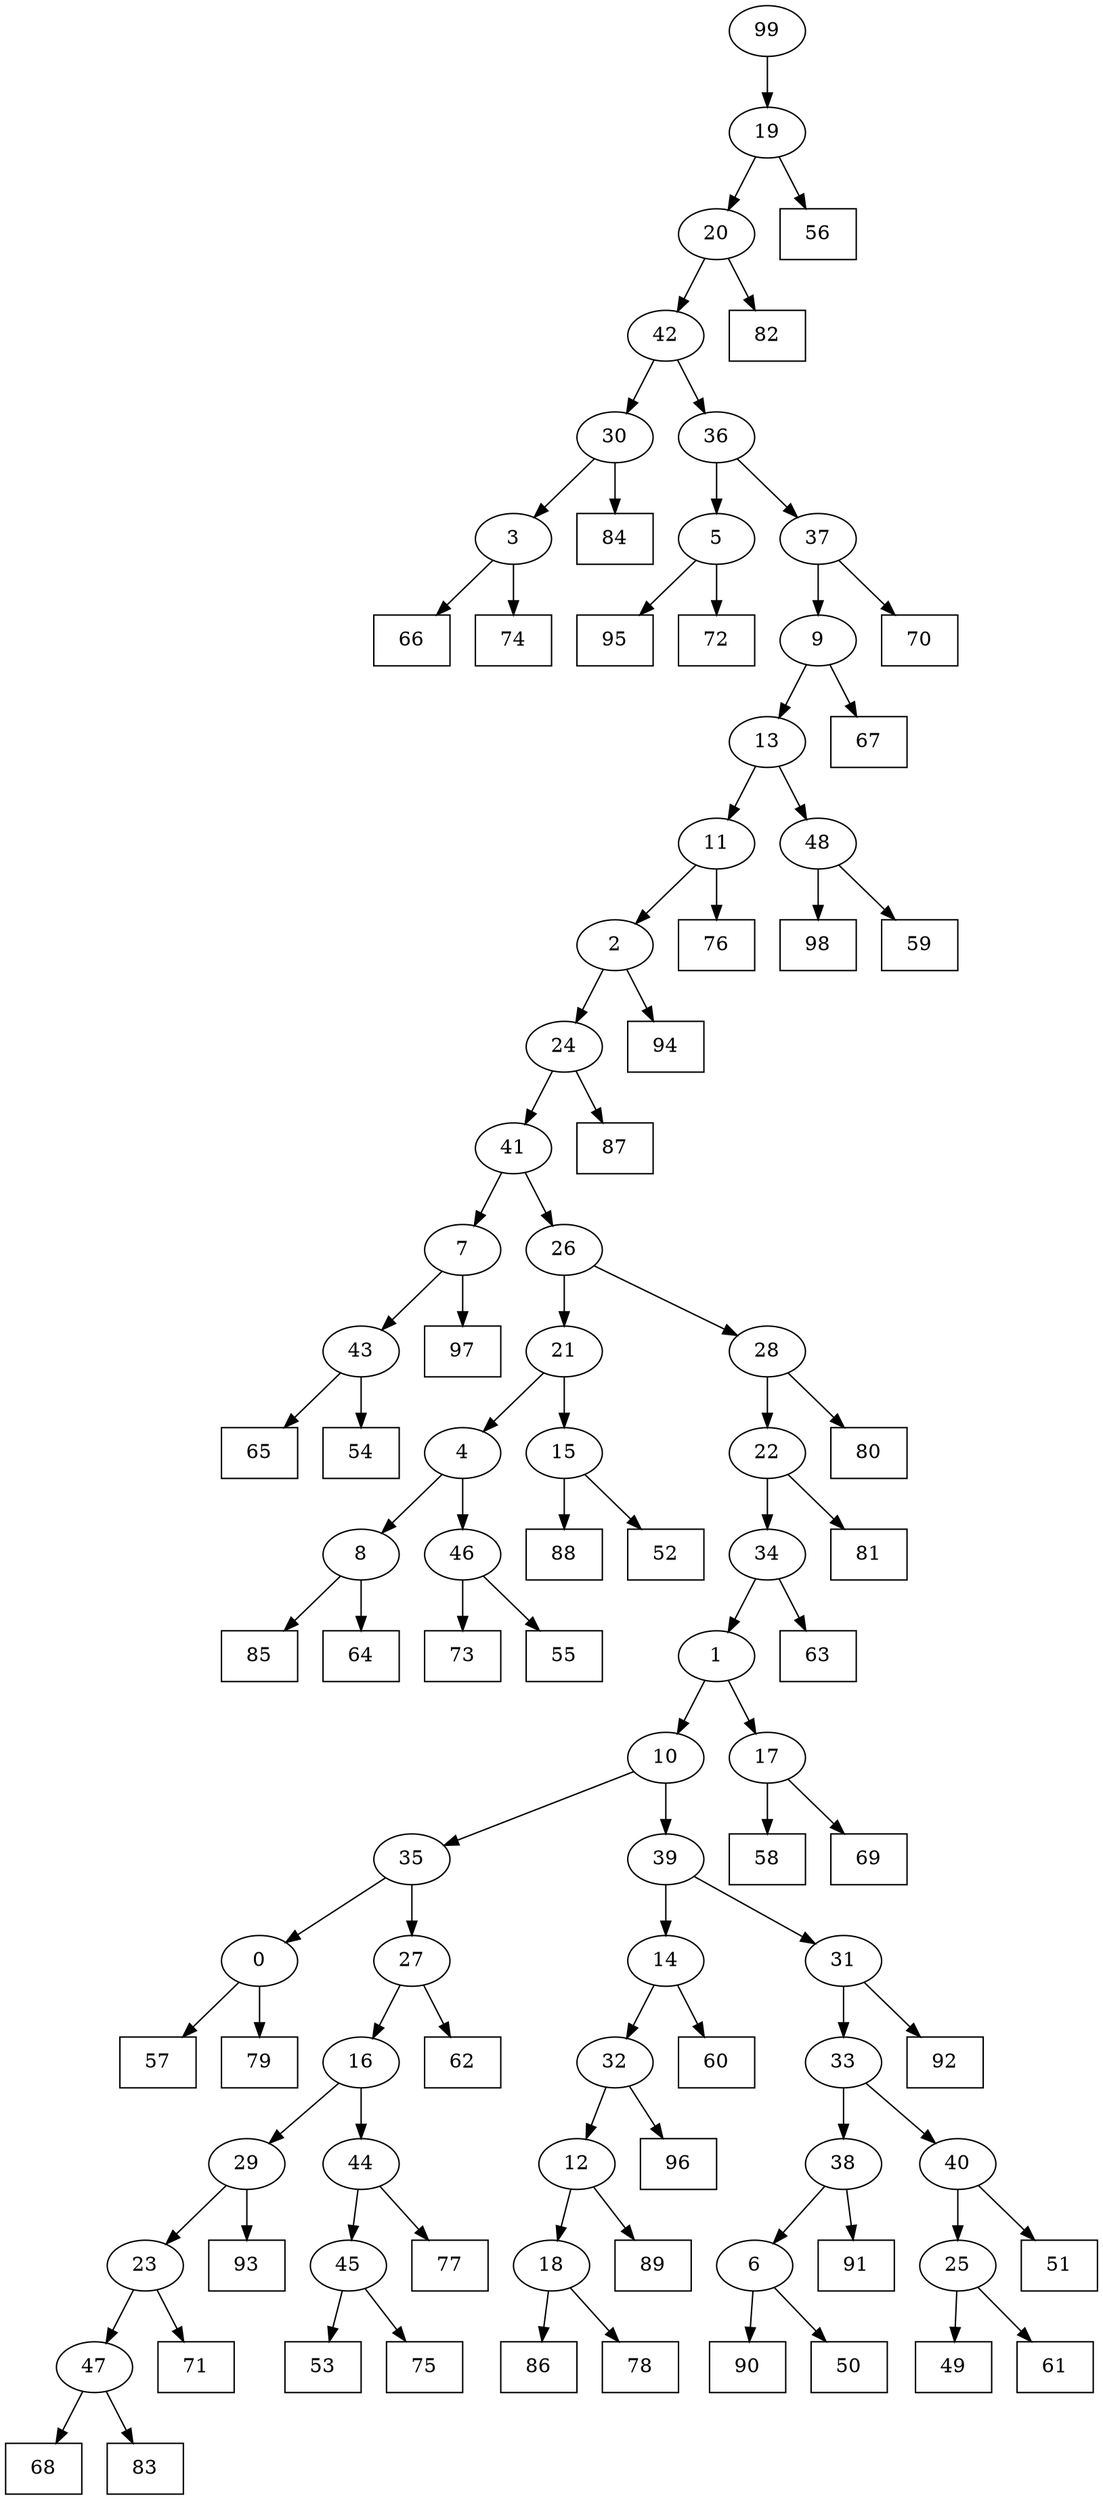 digraph G {
0[label="0"];
1[label="1"];
2[label="2"];
3[label="3"];
4[label="4"];
5[label="5"];
6[label="6"];
7[label="7"];
8[label="8"];
9[label="9"];
10[label="10"];
11[label="11"];
12[label="12"];
13[label="13"];
14[label="14"];
15[label="15"];
16[label="16"];
17[label="17"];
18[label="18"];
19[label="19"];
20[label="20"];
21[label="21"];
22[label="22"];
23[label="23"];
24[label="24"];
25[label="25"];
26[label="26"];
27[label="27"];
28[label="28"];
29[label="29"];
30[label="30"];
31[label="31"];
32[label="32"];
33[label="33"];
34[label="34"];
35[label="35"];
36[label="36"];
37[label="37"];
38[label="38"];
39[label="39"];
40[label="40"];
41[label="41"];
42[label="42"];
43[label="43"];
44[label="44"];
45[label="45"];
46[label="46"];
47[label="47"];
48[label="48"];
49[shape=box,label="49"];
50[shape=box,label="68"];
51[shape=box,label="97"];
52[shape=box,label="56"];
53[shape=box,label="96"];
54[shape=box,label="61"];
55[shape=box,label="53"];
56[shape=box,label="98"];
57[shape=box,label="65"];
58[shape=box,label="60"];
59[shape=box,label="84"];
60[shape=box,label="66"];
61[shape=box,label="75"];
62[shape=box,label="88"];
63[shape=box,label="57"];
64[shape=box,label="71"];
65[shape=box,label="85"];
66[shape=box,label="52"];
67[shape=box,label="64"];
68[shape=box,label="80"];
69[shape=box,label="51"];
70[shape=box,label="95"];
71[shape=box,label="76"];
72[shape=box,label="86"];
73[shape=box,label="54"];
74[shape=box,label="81"];
75[shape=box,label="79"];
76[shape=box,label="93"];
77[shape=box,label="73"];
78[shape=box,label="89"];
79[shape=box,label="59"];
80[shape=box,label="58"];
81[shape=box,label="69"];
82[shape=box,label="83"];
83[shape=box,label="87"];
84[shape=box,label="63"];
85[shape=box,label="67"];
86[shape=box,label="82"];
87[shape=box,label="90"];
88[shape=box,label="78"];
89[shape=box,label="70"];
90[shape=box,label="50"];
91[shape=box,label="91"];
92[shape=box,label="74"];
93[shape=box,label="55"];
94[shape=box,label="94"];
95[shape=box,label="77"];
96[shape=box,label="62"];
97[shape=box,label="92"];
98[shape=box,label="72"];
99[label="99"];
31->97 ;
25->54 ;
30->59 ;
45->61 ;
3->60 ;
20->86 ;
8->65 ;
23->64 ;
37->9 ;
26->21 ;
29->23 ;
9->85 ;
42->30 ;
40->69 ;
30->3 ;
3->92 ;
35->27 ;
39->14 ;
22->34 ;
34->84 ;
16->44 ;
44->95 ;
28->68 ;
14->32 ;
1->10 ;
6->87 ;
32->53 ;
46->93 ;
4->46 ;
23->47 ;
47->50 ;
11->2 ;
5->70 ;
19->20 ;
21->4 ;
34->1 ;
5->98 ;
29->76 ;
32->12 ;
22->74 ;
18->88 ;
45->55 ;
48->56 ;
15->66 ;
8->67 ;
43->57 ;
9->13 ;
99->19 ;
19->52 ;
27->96 ;
41->7 ;
0->75 ;
2->24 ;
24->41 ;
14->58 ;
17->80 ;
46->77 ;
7->51 ;
33->38 ;
37->89 ;
1->17 ;
17->81 ;
20->42 ;
41->26 ;
21->15 ;
15->62 ;
4->8 ;
38->6 ;
6->90 ;
24->83 ;
39->31 ;
31->33 ;
10->39 ;
36->5 ;
2->94 ;
10->35 ;
35->0 ;
36->37 ;
42->36 ;
26->28 ;
28->22 ;
44->45 ;
25->49 ;
13->11 ;
11->71 ;
0->63 ;
38->91 ;
27->16 ;
16->29 ;
47->82 ;
48->79 ;
13->48 ;
7->43 ;
43->73 ;
12->18 ;
18->72 ;
12->78 ;
33->40 ;
40->25 ;
}
